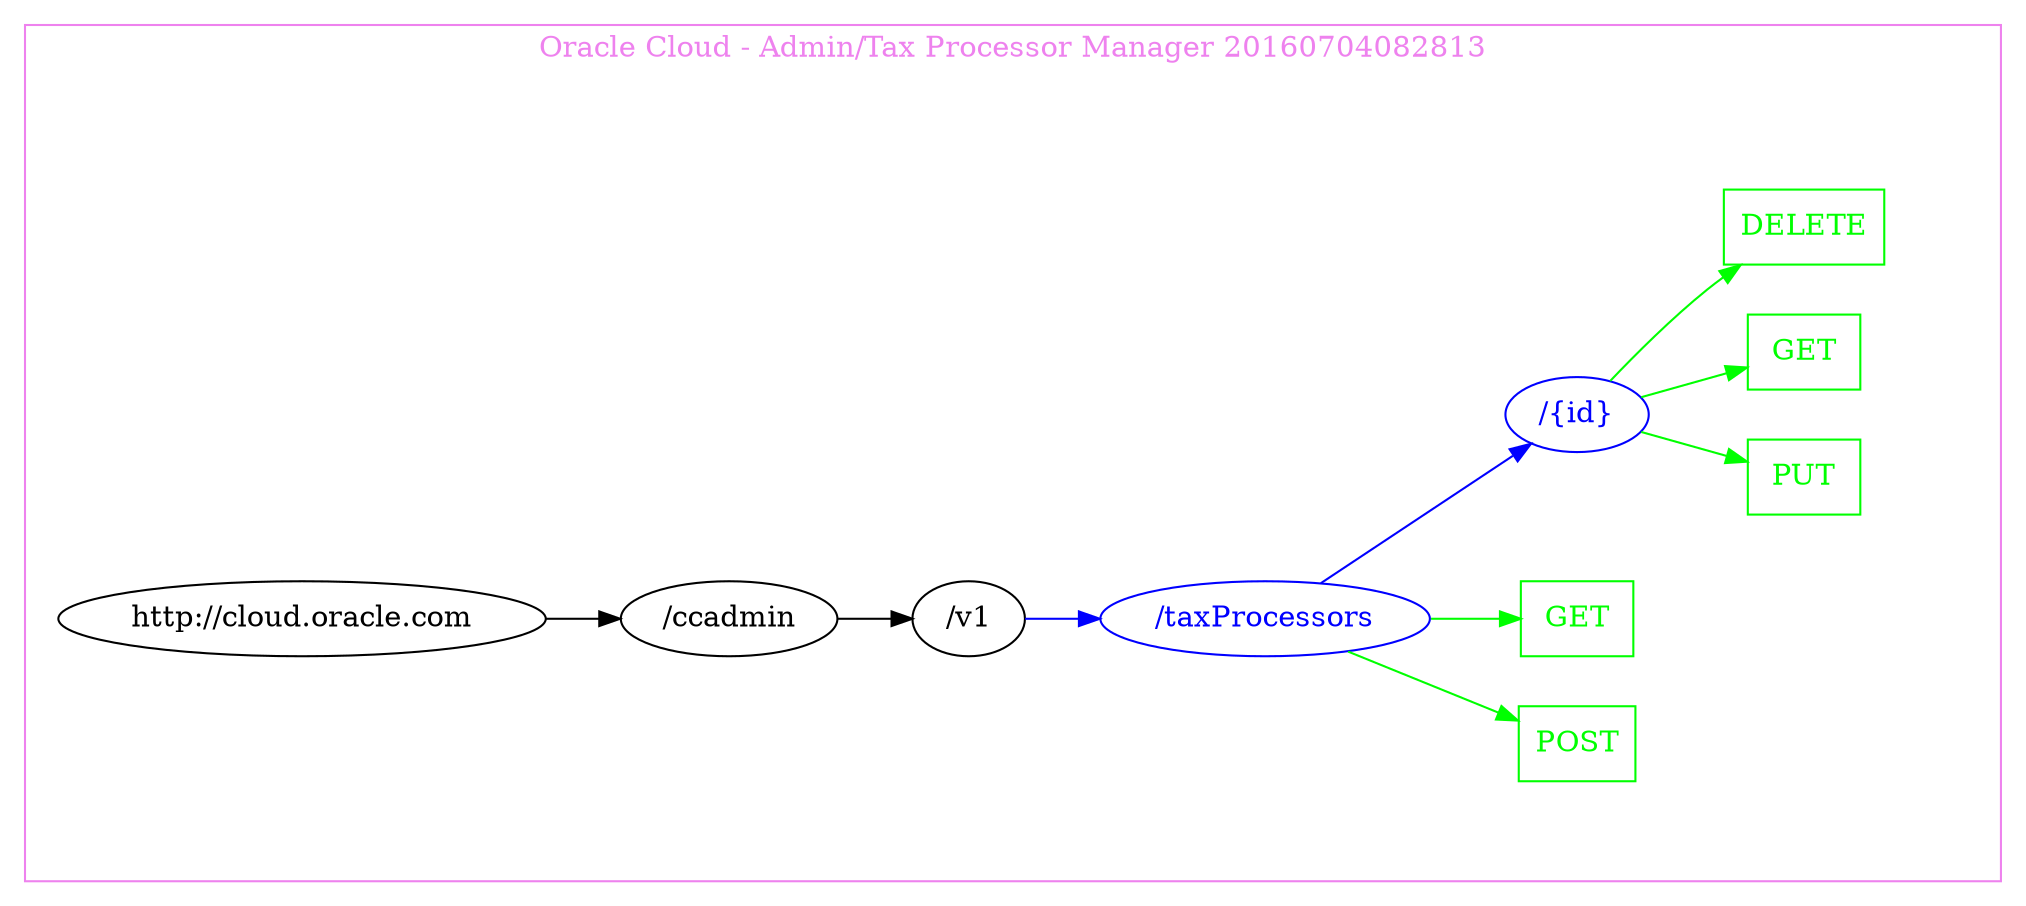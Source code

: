 digraph Cloud_Computing_REST_API {
rankdir="LR";
subgraph cluster_0 {
label="Oracle Cloud - Admin/Tax Processor Manager 20160704082813"
color=violet
fontcolor=violet
subgraph cluster_1 {
label=""
color=white
fontcolor=white
node1 [label="http://cloud.oracle.com", shape="ellipse", color="black", fontcolor="black"]
node1 -> node2 [color="black", fontcolor="black"]
subgraph cluster_2 {
label=""
color=white
fontcolor=white
node2 [label="/ccadmin", shape="ellipse", color="black", fontcolor="black"]
node2 -> node3 [color="black", fontcolor="black"]
subgraph cluster_3 {
label=""
color=white
fontcolor=white
node3 [label="/v1", shape="ellipse", color="black", fontcolor="black"]
node3 -> node4 [color="blue", fontcolor="blue"]
subgraph cluster_4 {
label=""
color=white
fontcolor=white
node4 [label="/taxProcessors", shape="ellipse", color="blue", fontcolor="blue"]
node4 -> node5 [color="green", fontcolor="green"]
subgraph cluster_5 {
label=""
color=white
fontcolor=white
node5 [label="POST", shape="box", color="green", fontcolor="green"]
}
node4 -> node6 [color="green", fontcolor="green"]
subgraph cluster_6 {
label=""
color=white
fontcolor=white
node6 [label="GET", shape="box", color="green", fontcolor="green"]
}
node4 -> node7 [color="blue", fontcolor="blue"]
subgraph cluster_7 {
label=""
color=white
fontcolor=white
node7 [label="/{id}", shape="ellipse", color="blue", fontcolor="blue"]
node7 -> node8 [color="green", fontcolor="green"]
subgraph cluster_8 {
label=""
color=white
fontcolor=white
node8 [label="PUT", shape="box", color="green", fontcolor="green"]
}
node7 -> node9 [color="green", fontcolor="green"]
subgraph cluster_9 {
label=""
color=white
fontcolor=white
node9 [label="GET", shape="box", color="green", fontcolor="green"]
}
node7 -> node10 [color="green", fontcolor="green"]
subgraph cluster_10 {
label=""
color=white
fontcolor=white
node10 [label="DELETE", shape="box", color="green", fontcolor="green"]
}
}
}
}
}
}
}
}
